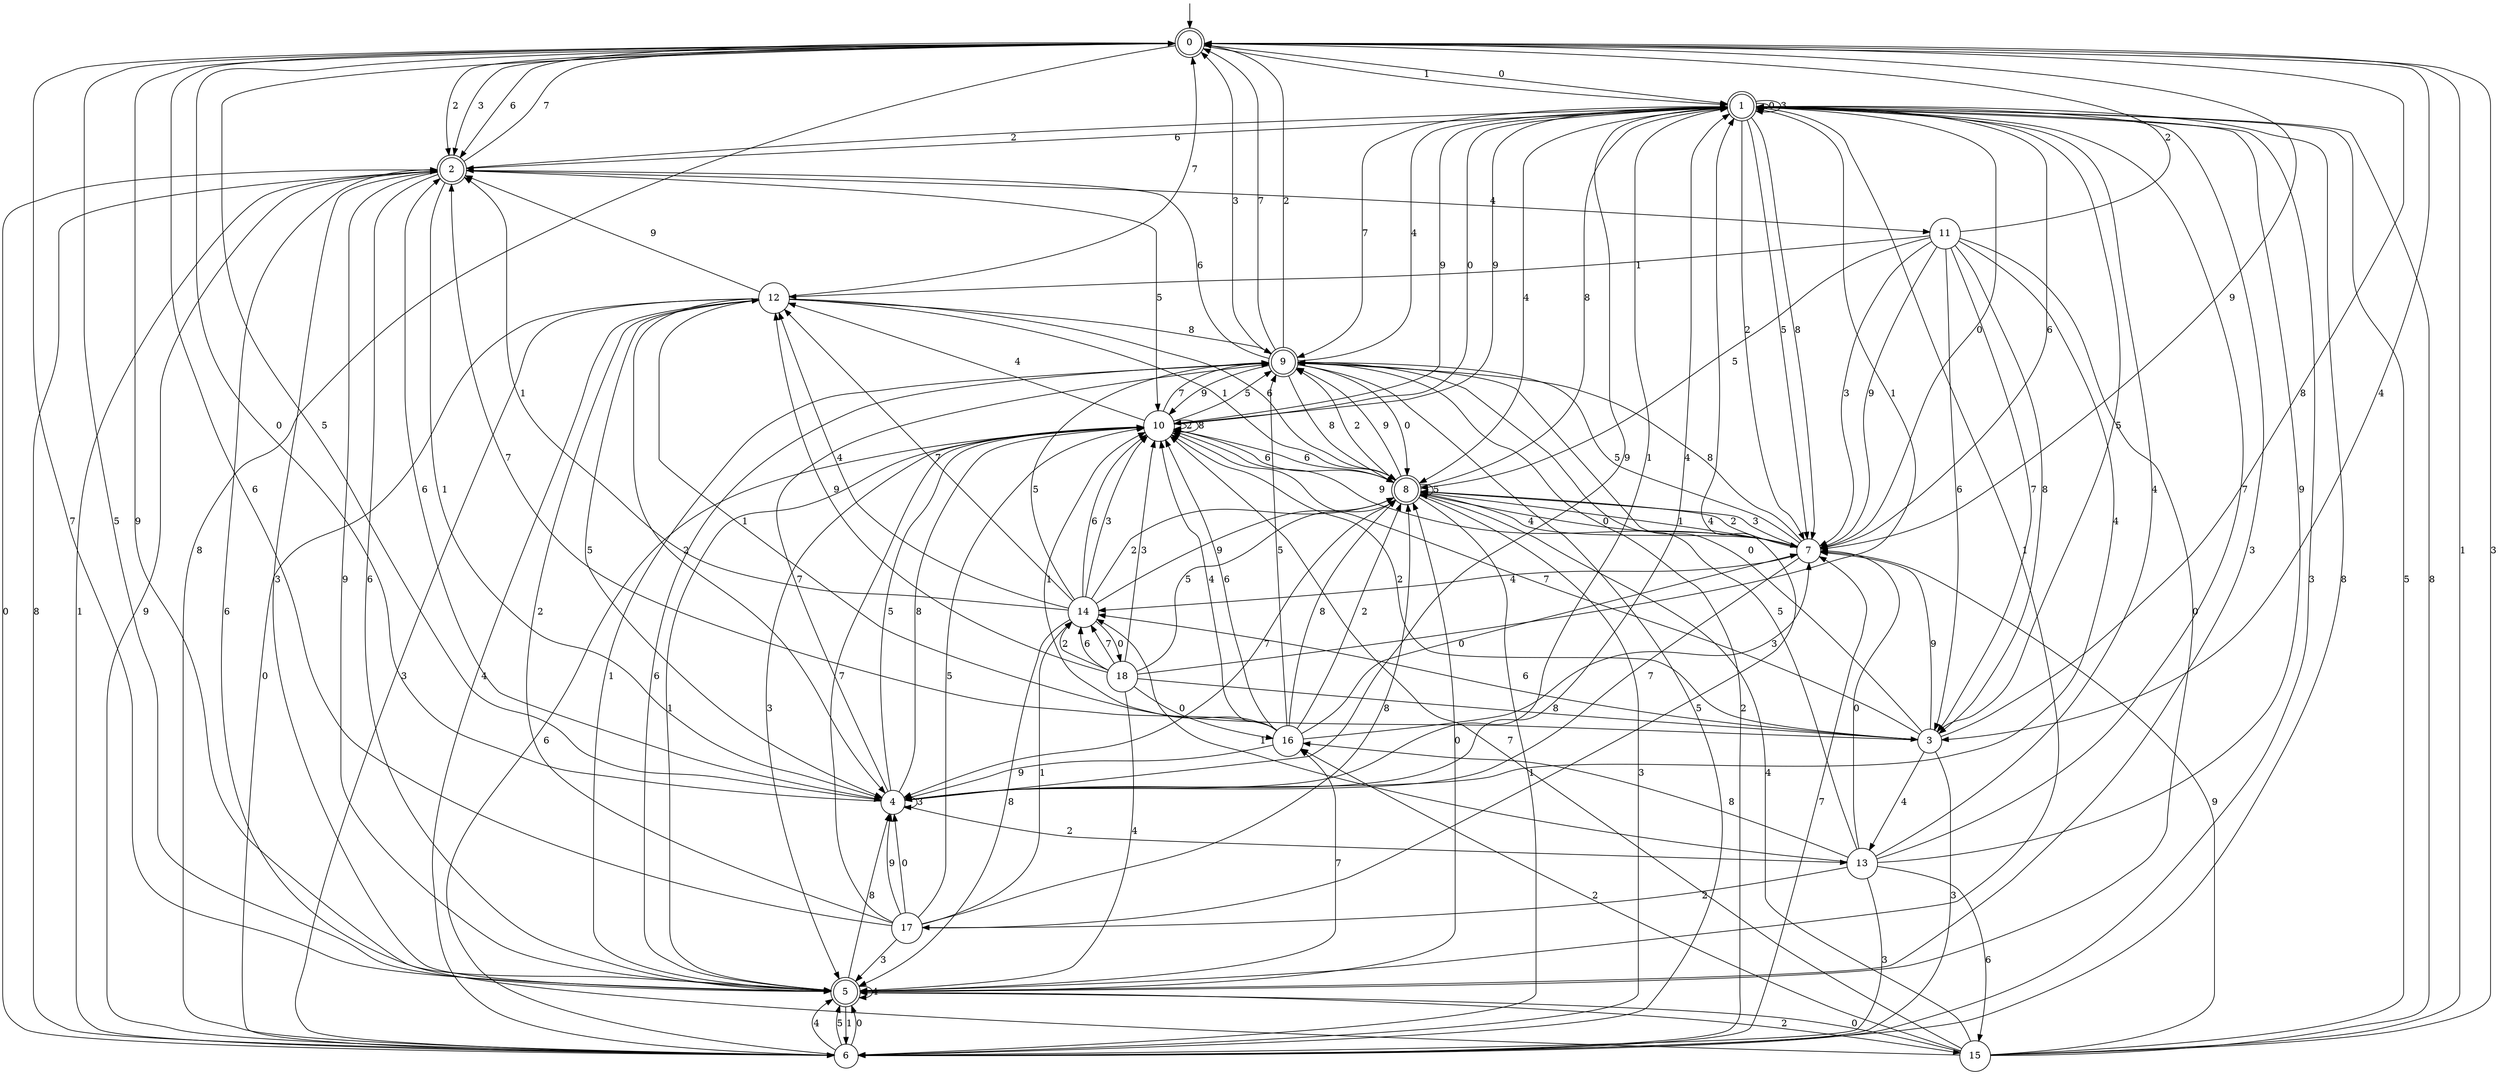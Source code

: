 digraph g {

	s0 [shape="doublecircle" label="0"];
	s1 [shape="doublecircle" label="1"];
	s2 [shape="doublecircle" label="2"];
	s3 [shape="circle" label="3"];
	s4 [shape="circle" label="4"];
	s5 [shape="doublecircle" label="5"];
	s6 [shape="circle" label="6"];
	s7 [shape="circle" label="7"];
	s8 [shape="doublecircle" label="8"];
	s9 [shape="doublecircle" label="9"];
	s10 [shape="circle" label="10"];
	s11 [shape="circle" label="11"];
	s12 [shape="circle" label="12"];
	s13 [shape="circle" label="13"];
	s14 [shape="circle" label="14"];
	s15 [shape="circle" label="15"];
	s16 [shape="circle" label="16"];
	s17 [shape="circle" label="17"];
	s18 [shape="circle" label="18"];
	s0 -> s1 [label="0"];
	s0 -> s1 [label="1"];
	s0 -> s2 [label="2"];
	s0 -> s2 [label="3"];
	s0 -> s3 [label="4"];
	s0 -> s4 [label="5"];
	s0 -> s2 [label="6"];
	s0 -> s5 [label="7"];
	s0 -> s6 [label="8"];
	s0 -> s7 [label="9"];
	s1 -> s1 [label="0"];
	s1 -> s5 [label="1"];
	s1 -> s7 [label="2"];
	s1 -> s1 [label="3"];
	s1 -> s8 [label="4"];
	s1 -> s7 [label="5"];
	s1 -> s2 [label="6"];
	s1 -> s9 [label="7"];
	s1 -> s7 [label="8"];
	s1 -> s10 [label="9"];
	s2 -> s6 [label="0"];
	s2 -> s4 [label="1"];
	s2 -> s1 [label="2"];
	s2 -> s5 [label="3"];
	s2 -> s11 [label="4"];
	s2 -> s10 [label="5"];
	s2 -> s5 [label="6"];
	s2 -> s0 [label="7"];
	s2 -> s6 [label="8"];
	s2 -> s5 [label="9"];
	s3 -> s9 [label="0"];
	s3 -> s12 [label="1"];
	s3 -> s10 [label="2"];
	s3 -> s6 [label="3"];
	s3 -> s13 [label="4"];
	s3 -> s1 [label="5"];
	s3 -> s14 [label="6"];
	s3 -> s10 [label="7"];
	s3 -> s0 [label="8"];
	s3 -> s7 [label="9"];
	s4 -> s0 [label="0"];
	s4 -> s1 [label="1"];
	s4 -> s13 [label="2"];
	s4 -> s4 [label="3"];
	s4 -> s1 [label="4"];
	s4 -> s10 [label="5"];
	s4 -> s2 [label="6"];
	s4 -> s9 [label="7"];
	s4 -> s10 [label="8"];
	s4 -> s1 [label="9"];
	s5 -> s8 [label="0"];
	s5 -> s6 [label="1"];
	s5 -> s15 [label="2"];
	s5 -> s1 [label="3"];
	s5 -> s5 [label="4"];
	s5 -> s0 [label="5"];
	s5 -> s9 [label="6"];
	s5 -> s16 [label="7"];
	s5 -> s4 [label="8"];
	s5 -> s0 [label="9"];
	s6 -> s5 [label="0"];
	s6 -> s2 [label="1"];
	s6 -> s9 [label="2"];
	s6 -> s1 [label="3"];
	s6 -> s5 [label="4"];
	s6 -> s5 [label="5"];
	s6 -> s10 [label="6"];
	s6 -> s7 [label="7"];
	s6 -> s1 [label="8"];
	s6 -> s2 [label="9"];
	s7 -> s1 [label="0"];
	s7 -> s8 [label="1"];
	s7 -> s8 [label="2"];
	s7 -> s8 [label="3"];
	s7 -> s14 [label="4"];
	s7 -> s9 [label="5"];
	s7 -> s1 [label="6"];
	s7 -> s4 [label="7"];
	s7 -> s9 [label="8"];
	s7 -> s10 [label="9"];
	s8 -> s7 [label="0"];
	s8 -> s6 [label="1"];
	s8 -> s9 [label="2"];
	s8 -> s6 [label="3"];
	s8 -> s7 [label="4"];
	s8 -> s8 [label="5"];
	s8 -> s10 [label="6"];
	s8 -> s4 [label="7"];
	s8 -> s1 [label="8"];
	s8 -> s9 [label="9"];
	s9 -> s8 [label="0"];
	s9 -> s5 [label="1"];
	s9 -> s0 [label="2"];
	s9 -> s0 [label="3"];
	s9 -> s1 [label="4"];
	s9 -> s6 [label="5"];
	s9 -> s2 [label="6"];
	s9 -> s0 [label="7"];
	s9 -> s8 [label="8"];
	s9 -> s10 [label="9"];
	s10 -> s1 [label="0"];
	s10 -> s5 [label="1"];
	s10 -> s10 [label="2"];
	s10 -> s5 [label="3"];
	s10 -> s12 [label="4"];
	s10 -> s9 [label="5"];
	s10 -> s8 [label="6"];
	s10 -> s9 [label="7"];
	s10 -> s10 [label="8"];
	s10 -> s1 [label="9"];
	s11 -> s5 [label="0"];
	s11 -> s12 [label="1"];
	s11 -> s0 [label="2"];
	s11 -> s7 [label="3"];
	s11 -> s4 [label="4"];
	s11 -> s8 [label="5"];
	s11 -> s3 [label="6"];
	s11 -> s3 [label="7"];
	s11 -> s3 [label="8"];
	s11 -> s7 [label="9"];
	s12 -> s6 [label="0"];
	s12 -> s8 [label="1"];
	s12 -> s4 [label="2"];
	s12 -> s6 [label="3"];
	s12 -> s6 [label="4"];
	s12 -> s4 [label="5"];
	s12 -> s8 [label="6"];
	s12 -> s0 [label="7"];
	s12 -> s9 [label="8"];
	s12 -> s2 [label="9"];
	s13 -> s7 [label="0"];
	s13 -> s14 [label="1"];
	s13 -> s17 [label="2"];
	s13 -> s6 [label="3"];
	s13 -> s1 [label="4"];
	s13 -> s9 [label="5"];
	s13 -> s15 [label="6"];
	s13 -> s1 [label="7"];
	s13 -> s16 [label="8"];
	s13 -> s1 [label="9"];
	s14 -> s18 [label="0"];
	s14 -> s2 [label="1"];
	s14 -> s8 [label="2"];
	s14 -> s10 [label="3"];
	s14 -> s12 [label="4"];
	s14 -> s9 [label="5"];
	s14 -> s10 [label="6"];
	s14 -> s12 [label="7"];
	s14 -> s5 [label="8"];
	s14 -> s8 [label="9"];
	s15 -> s5 [label="0"];
	s15 -> s0 [label="1"];
	s15 -> s16 [label="2"];
	s15 -> s0 [label="3"];
	s15 -> s8 [label="4"];
	s15 -> s1 [label="5"];
	s15 -> s2 [label="6"];
	s15 -> s10 [label="7"];
	s15 -> s1 [label="8"];
	s15 -> s7 [label="9"];
	s16 -> s7 [label="0"];
	s16 -> s10 [label="1"];
	s16 -> s8 [label="2"];
	s16 -> s7 [label="3"];
	s16 -> s10 [label="4"];
	s16 -> s9 [label="5"];
	s16 -> s10 [label="6"];
	s16 -> s2 [label="7"];
	s16 -> s8 [label="8"];
	s16 -> s4 [label="9"];
	s17 -> s4 [label="0"];
	s17 -> s14 [label="1"];
	s17 -> s12 [label="2"];
	s17 -> s5 [label="3"];
	s17 -> s1 [label="4"];
	s17 -> s10 [label="5"];
	s17 -> s0 [label="6"];
	s17 -> s10 [label="7"];
	s17 -> s8 [label="8"];
	s17 -> s4 [label="9"];
	s18 -> s16 [label="0"];
	s18 -> s1 [label="1"];
	s18 -> s14 [label="2"];
	s18 -> s10 [label="3"];
	s18 -> s5 [label="4"];
	s18 -> s8 [label="5"];
	s18 -> s14 [label="6"];
	s18 -> s14 [label="7"];
	s18 -> s3 [label="8"];
	s18 -> s12 [label="9"];

__start0 [label="" shape="none" width="0" height="0"];
__start0 -> s0;

}
